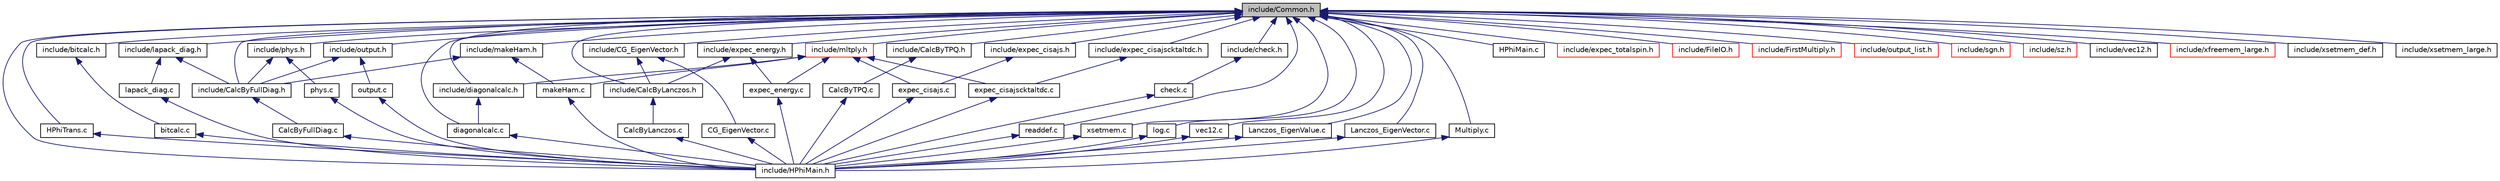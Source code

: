 digraph "include/Common.h"
{
 // INTERACTIVE_SVG=YES
  edge [fontname="Helvetica",fontsize="10",labelfontname="Helvetica",labelfontsize="10"];
  node [fontname="Helvetica",fontsize="10",shape=record];
  Node1 [label="include/Common.h",height=0.2,width=0.4,color="black", fillcolor="grey75", style="filled", fontcolor="black"];
  Node1 -> Node2 [dir="back",color="midnightblue",fontsize="10",style="solid",fontname="Helvetica"];
  Node2 [label="diagonalcalc.c",height=0.2,width=0.4,color="black", fillcolor="white", style="filled",URL="$diagonalcalc_8c.html"];
  Node2 -> Node3 [dir="back",color="midnightblue",fontsize="10",style="solid",fontname="Helvetica"];
  Node3 [label="include/HPhiMain.h",height=0.2,width=0.4,color="black", fillcolor="white", style="filled",URL="$_h_phi_main_8h.html"];
  Node1 -> Node4 [dir="back",color="midnightblue",fontsize="10",style="solid",fontname="Helvetica"];
  Node4 [label="HPhiMain.c",height=0.2,width=0.4,color="black", fillcolor="white", style="filled",URL="$_h_phi_main_8c.html"];
  Node1 -> Node5 [dir="back",color="midnightblue",fontsize="10",style="solid",fontname="Helvetica"];
  Node5 [label="HPhiTrans.c",height=0.2,width=0.4,color="black", fillcolor="white", style="filled",URL="$_h_phi_trans_8c.html"];
  Node5 -> Node3 [dir="back",color="midnightblue",fontsize="10",style="solid",fontname="Helvetica"];
  Node1 -> Node6 [dir="back",color="midnightblue",fontsize="10",style="solid",fontname="Helvetica"];
  Node6 [label="include/bitcalc.h",height=0.2,width=0.4,color="black", fillcolor="white", style="filled",URL="$bitcalc_8h.html"];
  Node6 -> Node7 [dir="back",color="midnightblue",fontsize="10",style="solid",fontname="Helvetica"];
  Node7 [label="bitcalc.c",height=0.2,width=0.4,color="black", fillcolor="white", style="filled",URL="$bitcalc_8c.html"];
  Node7 -> Node3 [dir="back",color="midnightblue",fontsize="10",style="solid",fontname="Helvetica"];
  Node1 -> Node8 [dir="back",color="midnightblue",fontsize="10",style="solid",fontname="Helvetica"];
  Node8 [label="include/CalcByFullDiag.h",height=0.2,width=0.4,color="black", fillcolor="white", style="filled",URL="$_calc_by_full_diag_8h.html"];
  Node8 -> Node9 [dir="back",color="midnightblue",fontsize="10",style="solid",fontname="Helvetica"];
  Node9 [label="CalcByFullDiag.c",height=0.2,width=0.4,color="black", fillcolor="white", style="filled",URL="$_calc_by_full_diag_8c.html"];
  Node9 -> Node3 [dir="back",color="midnightblue",fontsize="10",style="solid",fontname="Helvetica"];
  Node1 -> Node10 [dir="back",color="midnightblue",fontsize="10",style="solid",fontname="Helvetica"];
  Node10 [label="include/makeHam.h",height=0.2,width=0.4,color="black", fillcolor="white", style="filled",URL="$make_ham_8h.html"];
  Node10 -> Node8 [dir="back",color="midnightblue",fontsize="10",style="solid",fontname="Helvetica"];
  Node10 -> Node11 [dir="back",color="midnightblue",fontsize="10",style="solid",fontname="Helvetica"];
  Node11 [label="makeHam.c",height=0.2,width=0.4,color="black", fillcolor="white", style="filled",URL="$make_ham_8c.html"];
  Node11 -> Node3 [dir="back",color="midnightblue",fontsize="10",style="solid",fontname="Helvetica"];
  Node1 -> Node12 [dir="back",color="midnightblue",fontsize="10",style="solid",fontname="Helvetica"];
  Node12 [label="include/lapack_diag.h",height=0.2,width=0.4,color="black", fillcolor="white", style="filled",URL="$lapack__diag_8h.html"];
  Node12 -> Node8 [dir="back",color="midnightblue",fontsize="10",style="solid",fontname="Helvetica"];
  Node12 -> Node13 [dir="back",color="midnightblue",fontsize="10",style="solid",fontname="Helvetica"];
  Node13 [label="lapack_diag.c",height=0.2,width=0.4,color="black", fillcolor="white", style="filled",URL="$lapack__diag_8c.html"];
  Node13 -> Node3 [dir="back",color="midnightblue",fontsize="10",style="solid",fontname="Helvetica"];
  Node1 -> Node14 [dir="back",color="midnightblue",fontsize="10",style="solid",fontname="Helvetica"];
  Node14 [label="include/phys.h",height=0.2,width=0.4,color="black", fillcolor="white", style="filled",URL="$phys_8h.html"];
  Node14 -> Node8 [dir="back",color="midnightblue",fontsize="10",style="solid",fontname="Helvetica"];
  Node14 -> Node15 [dir="back",color="midnightblue",fontsize="10",style="solid",fontname="Helvetica"];
  Node15 [label="phys.c",height=0.2,width=0.4,color="black", fillcolor="white", style="filled",URL="$phys_8c.html"];
  Node15 -> Node3 [dir="back",color="midnightblue",fontsize="10",style="solid",fontname="Helvetica"];
  Node1 -> Node16 [dir="back",color="midnightblue",fontsize="10",style="solid",fontname="Helvetica"];
  Node16 [label="include/output.h",height=0.2,width=0.4,color="black", fillcolor="white", style="filled",URL="$output_8h.html"];
  Node16 -> Node8 [dir="back",color="midnightblue",fontsize="10",style="solid",fontname="Helvetica"];
  Node16 -> Node17 [dir="back",color="midnightblue",fontsize="10",style="solid",fontname="Helvetica"];
  Node17 [label="output.c",height=0.2,width=0.4,color="black", fillcolor="white", style="filled",URL="$output_8c.html"];
  Node17 -> Node3 [dir="back",color="midnightblue",fontsize="10",style="solid",fontname="Helvetica"];
  Node1 -> Node18 [dir="back",color="midnightblue",fontsize="10",style="solid",fontname="Helvetica"];
  Node18 [label="include/CalcByLanczos.h",height=0.2,width=0.4,color="black", fillcolor="white", style="filled",URL="$_calc_by_lanczos_8h.html"];
  Node18 -> Node19 [dir="back",color="midnightblue",fontsize="10",style="solid",fontname="Helvetica"];
  Node19 [label="CalcByLanczos.c",height=0.2,width=0.4,color="black", fillcolor="white", style="filled",URL="$_calc_by_lanczos_8c.html"];
  Node19 -> Node3 [dir="back",color="midnightblue",fontsize="10",style="solid",fontname="Helvetica"];
  Node1 -> Node20 [dir="back",color="midnightblue",fontsize="10",style="solid",fontname="Helvetica"];
  Node20 [label="include/CG_EigenVector.h",height=0.2,width=0.4,color="black", fillcolor="white", style="filled",URL="$_c_g___eigen_vector_8h.html"];
  Node20 -> Node21 [dir="back",color="midnightblue",fontsize="10",style="solid",fontname="Helvetica"];
  Node21 [label="CG_EigenVector.c",height=0.2,width=0.4,color="black", fillcolor="white", style="filled",URL="$_c_g___eigen_vector_8c.html"];
  Node21 -> Node3 [dir="back",color="midnightblue",fontsize="10",style="solid",fontname="Helvetica"];
  Node20 -> Node18 [dir="back",color="midnightblue",fontsize="10",style="solid",fontname="Helvetica"];
  Node1 -> Node22 [dir="back",color="midnightblue",fontsize="10",style="solid",fontname="Helvetica"];
  Node22 [label="include/expec_energy.h",height=0.2,width=0.4,color="black", fillcolor="white", style="filled",URL="$expec__energy_8h.html"];
  Node22 -> Node23 [dir="back",color="midnightblue",fontsize="10",style="solid",fontname="Helvetica"];
  Node23 [label="expec_energy.c",height=0.2,width=0.4,color="black", fillcolor="white", style="filled",URL="$expec__energy_8c.html"];
  Node23 -> Node3 [dir="back",color="midnightblue",fontsize="10",style="solid",fontname="Helvetica"];
  Node22 -> Node18 [dir="back",color="midnightblue",fontsize="10",style="solid",fontname="Helvetica"];
  Node1 -> Node24 [dir="back",color="midnightblue",fontsize="10",style="solid",fontname="Helvetica"];
  Node24 [label="include/CalcByTPQ.h",height=0.2,width=0.4,color="black", fillcolor="white", style="filled",URL="$_calc_by_t_p_q_8h.html"];
  Node24 -> Node25 [dir="back",color="midnightblue",fontsize="10",style="solid",fontname="Helvetica"];
  Node25 [label="CalcByTPQ.c",height=0.2,width=0.4,color="black", fillcolor="white", style="filled",URL="$_calc_by_t_p_q_8c.html"];
  Node25 -> Node3 [dir="back",color="midnightblue",fontsize="10",style="solid",fontname="Helvetica"];
  Node1 -> Node26 [dir="back",color="midnightblue",fontsize="10",style="solid",fontname="Helvetica"];
  Node26 [label="include/check.h",height=0.2,width=0.4,color="black", fillcolor="white", style="filled",URL="$check_8h.html"];
  Node26 -> Node27 [dir="back",color="midnightblue",fontsize="10",style="solid",fontname="Helvetica"];
  Node27 [label="check.c",height=0.2,width=0.4,color="black", fillcolor="white", style="filled",URL="$check_8c.html"];
  Node27 -> Node3 [dir="back",color="midnightblue",fontsize="10",style="solid",fontname="Helvetica"];
  Node1 -> Node28 [dir="back",color="midnightblue",fontsize="10",style="solid",fontname="Helvetica"];
  Node28 [label="include/mltply.h",height=0.2,width=0.4,color="red", fillcolor="white", style="filled",URL="$mltply_8h.html"];
  Node28 -> Node29 [dir="back",color="midnightblue",fontsize="10",style="solid",fontname="Helvetica"];
  Node29 [label="expec_cisajs.c",height=0.2,width=0.4,color="black", fillcolor="white", style="filled",URL="$expec__cisajs_8c.html"];
  Node29 -> Node3 [dir="back",color="midnightblue",fontsize="10",style="solid",fontname="Helvetica"];
  Node28 -> Node30 [dir="back",color="midnightblue",fontsize="10",style="solid",fontname="Helvetica"];
  Node30 [label="expec_cisajscktaltdc.c",height=0.2,width=0.4,color="black", fillcolor="white", style="filled",URL="$expec__cisajscktaltdc_8c.html"];
  Node30 -> Node3 [dir="back",color="midnightblue",fontsize="10",style="solid",fontname="Helvetica"];
  Node28 -> Node23 [dir="back",color="midnightblue",fontsize="10",style="solid",fontname="Helvetica"];
  Node28 -> Node31 [dir="back",color="midnightblue",fontsize="10",style="solid",fontname="Helvetica"];
  Node31 [label="include/diagonalcalc.h",height=0.2,width=0.4,color="black", fillcolor="white", style="filled",URL="$diagonalcalc_8h.html"];
  Node31 -> Node2 [dir="back",color="midnightblue",fontsize="10",style="solid",fontname="Helvetica"];
  Node28 -> Node11 [dir="back",color="midnightblue",fontsize="10",style="solid",fontname="Helvetica"];
  Node1 -> Node31 [dir="back",color="midnightblue",fontsize="10",style="solid",fontname="Helvetica"];
  Node1 -> Node32 [dir="back",color="midnightblue",fontsize="10",style="solid",fontname="Helvetica"];
  Node32 [label="include/expec_cisajs.h",height=0.2,width=0.4,color="black", fillcolor="white", style="filled",URL="$expec__cisajs_8h.html"];
  Node32 -> Node29 [dir="back",color="midnightblue",fontsize="10",style="solid",fontname="Helvetica"];
  Node1 -> Node33 [dir="back",color="midnightblue",fontsize="10",style="solid",fontname="Helvetica"];
  Node33 [label="include/expec_cisajscktaltdc.h",height=0.2,width=0.4,color="black", fillcolor="white", style="filled",URL="$expec__cisajscktaltdc_8h.html"];
  Node33 -> Node30 [dir="back",color="midnightblue",fontsize="10",style="solid",fontname="Helvetica"];
  Node1 -> Node34 [dir="back",color="midnightblue",fontsize="10",style="solid",fontname="Helvetica"];
  Node34 [label="include/expec_totalspin.h",height=0.2,width=0.4,color="red", fillcolor="white", style="filled",URL="$expec__totalspin_8h.html"];
  Node1 -> Node35 [dir="back",color="midnightblue",fontsize="10",style="solid",fontname="Helvetica"];
  Node35 [label="include/FileIO.h",height=0.2,width=0.4,color="red", fillcolor="white", style="filled",URL="$_file_i_o_8h.html"];
  Node1 -> Node36 [dir="back",color="midnightblue",fontsize="10",style="solid",fontname="Helvetica"];
  Node36 [label="include/FirstMultiply.h",height=0.2,width=0.4,color="red", fillcolor="white", style="filled",URL="$_first_multiply_8h.html"];
  Node1 -> Node3 [dir="back",color="midnightblue",fontsize="10",style="solid",fontname="Helvetica"];
  Node1 -> Node37 [dir="back",color="midnightblue",fontsize="10",style="solid",fontname="Helvetica"];
  Node37 [label="readdef.c",height=0.2,width=0.4,color="black", fillcolor="white", style="filled",URL="$readdef_8c.html"];
  Node37 -> Node3 [dir="back",color="midnightblue",fontsize="10",style="solid",fontname="Helvetica"];
  Node1 -> Node38 [dir="back",color="midnightblue",fontsize="10",style="solid",fontname="Helvetica"];
  Node38 [label="xsetmem.c",height=0.2,width=0.4,color="black", fillcolor="white", style="filled",URL="$xsetmem_8c.html"];
  Node38 -> Node3 [dir="back",color="midnightblue",fontsize="10",style="solid",fontname="Helvetica"];
  Node1 -> Node39 [dir="back",color="midnightblue",fontsize="10",style="solid",fontname="Helvetica"];
  Node39 [label="log.c",height=0.2,width=0.4,color="black", fillcolor="white", style="filled",URL="$log_8c.html"];
  Node39 -> Node3 [dir="back",color="midnightblue",fontsize="10",style="solid",fontname="Helvetica"];
  Node1 -> Node40 [dir="back",color="midnightblue",fontsize="10",style="solid",fontname="Helvetica"];
  Node40 [label="vec12.c",height=0.2,width=0.4,color="black", fillcolor="white", style="filled",URL="$vec12_8c.html"];
  Node40 -> Node3 [dir="back",color="midnightblue",fontsize="10",style="solid",fontname="Helvetica"];
  Node1 -> Node41 [dir="back",color="midnightblue",fontsize="10",style="solid",fontname="Helvetica"];
  Node41 [label="Lanczos_EigenValue.c",height=0.2,width=0.4,color="black", fillcolor="white", style="filled",URL="$_lanczos___eigen_value_8c.html"];
  Node41 -> Node3 [dir="back",color="midnightblue",fontsize="10",style="solid",fontname="Helvetica"];
  Node1 -> Node42 [dir="back",color="midnightblue",fontsize="10",style="solid",fontname="Helvetica"];
  Node42 [label="Lanczos_EigenVector.c",height=0.2,width=0.4,color="black", fillcolor="white", style="filled",URL="$_lanczos___eigen_vector_8c.html"];
  Node42 -> Node3 [dir="back",color="midnightblue",fontsize="10",style="solid",fontname="Helvetica"];
  Node1 -> Node43 [dir="back",color="midnightblue",fontsize="10",style="solid",fontname="Helvetica"];
  Node43 [label="Multiply.c",height=0.2,width=0.4,color="black", fillcolor="white", style="filled",URL="$_multiply_8c.html"];
  Node43 -> Node3 [dir="back",color="midnightblue",fontsize="10",style="solid",fontname="Helvetica"];
  Node1 -> Node44 [dir="back",color="midnightblue",fontsize="10",style="solid",fontname="Helvetica"];
  Node44 [label="include/output_list.h",height=0.2,width=0.4,color="red", fillcolor="white", style="filled",URL="$output__list_8h.html"];
  Node1 -> Node45 [dir="back",color="midnightblue",fontsize="10",style="solid",fontname="Helvetica"];
  Node45 [label="include/sgn.h",height=0.2,width=0.4,color="red", fillcolor="white", style="filled",URL="$sgn_8h.html"];
  Node1 -> Node46 [dir="back",color="midnightblue",fontsize="10",style="solid",fontname="Helvetica"];
  Node46 [label="include/sz.h",height=0.2,width=0.4,color="red", fillcolor="white", style="filled",URL="$sz_8h.html"];
  Node1 -> Node47 [dir="back",color="midnightblue",fontsize="10",style="solid",fontname="Helvetica"];
  Node47 [label="include/vec12.h",height=0.2,width=0.4,color="black", fillcolor="white", style="filled",URL="$vec12_8h.html"];
  Node1 -> Node48 [dir="back",color="midnightblue",fontsize="10",style="solid",fontname="Helvetica"];
  Node48 [label="include/xfreemem_large.h",height=0.2,width=0.4,color="red", fillcolor="white", style="filled",URL="$xfreemem__large_8h.html"];
  Node1 -> Node49 [dir="back",color="midnightblue",fontsize="10",style="solid",fontname="Helvetica"];
  Node49 [label="include/xsetmem_def.h",height=0.2,width=0.4,color="black", fillcolor="white", style="filled",URL="$xsetmem__def_8h.html"];
  Node1 -> Node50 [dir="back",color="midnightblue",fontsize="10",style="solid",fontname="Helvetica"];
  Node50 [label="include/xsetmem_large.h",height=0.2,width=0.4,color="black", fillcolor="white", style="filled",URL="$xsetmem__large_8h.html"];
}
